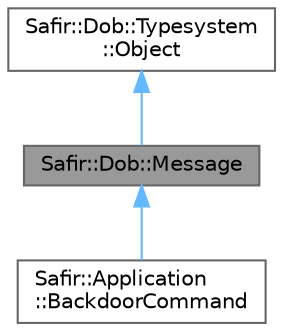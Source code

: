 digraph "Safir::Dob::Message"
{
 // LATEX_PDF_SIZE
  bgcolor="transparent";
  edge [fontname=Helvetica,fontsize=10,labelfontname=Helvetica,labelfontsize=10];
  node [fontname=Helvetica,fontsize=10,shape=box,height=0.2,width=0.4];
  Node1 [label="Safir::Dob::Message",height=0.2,width=0.4,color="gray40", fillcolor="grey60", style="filled", fontcolor="black",tooltip="The baseclass for all messages."];
  Node2 -> Node1 [dir="back",color="steelblue1",style="solid"];
  Node2 [label="Safir::Dob::Typesystem\l::Object",height=0.2,width=0.4,color="gray40", fillcolor="white", style="filled",URL="$a01499.html",tooltip="The base class for all DOB objects."];
  Node1 -> Node3 [dir="back",color="steelblue1",style="solid"];
  Node3 [label="Safir::Application\l::BackdoorCommand",height=0.2,width=0.4,color="gray40", fillcolor="white", style="filled",URL="$a01667.html",tooltip="Backdoor command messages."];
}
